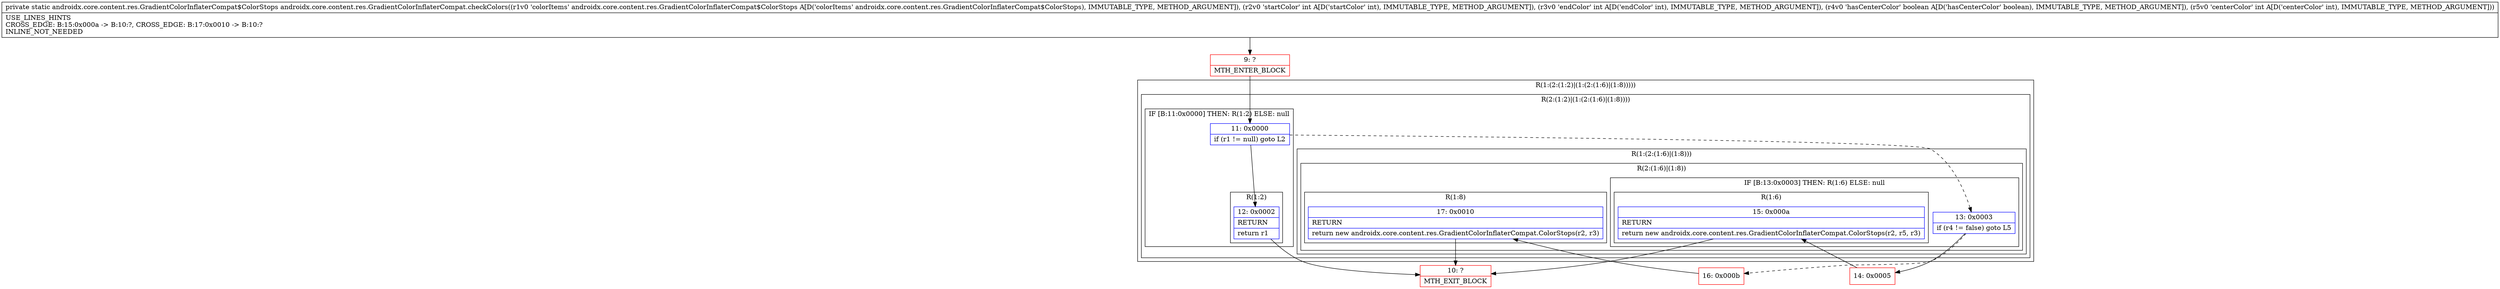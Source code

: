 digraph "CFG forandroidx.core.content.res.GradientColorInflaterCompat.checkColors(Landroidx\/core\/content\/res\/GradientColorInflaterCompat$ColorStops;IIZI)Landroidx\/core\/content\/res\/GradientColorInflaterCompat$ColorStops;" {
subgraph cluster_Region_1414068339 {
label = "R(1:(2:(1:2)|(1:(2:(1:6)|(1:8)))))";
node [shape=record,color=blue];
subgraph cluster_Region_1685645203 {
label = "R(2:(1:2)|(1:(2:(1:6)|(1:8))))";
node [shape=record,color=blue];
subgraph cluster_IfRegion_20769863 {
label = "IF [B:11:0x0000] THEN: R(1:2) ELSE: null";
node [shape=record,color=blue];
Node_11 [shape=record,label="{11\:\ 0x0000|if (r1 != null) goto L2\l}"];
subgraph cluster_Region_946745860 {
label = "R(1:2)";
node [shape=record,color=blue];
Node_12 [shape=record,label="{12\:\ 0x0002|RETURN\l|return r1\l}"];
}
}
subgraph cluster_Region_737599002 {
label = "R(1:(2:(1:6)|(1:8)))";
node [shape=record,color=blue];
subgraph cluster_Region_135389320 {
label = "R(2:(1:6)|(1:8))";
node [shape=record,color=blue];
subgraph cluster_IfRegion_1848212249 {
label = "IF [B:13:0x0003] THEN: R(1:6) ELSE: null";
node [shape=record,color=blue];
Node_13 [shape=record,label="{13\:\ 0x0003|if (r4 != false) goto L5\l}"];
subgraph cluster_Region_664701642 {
label = "R(1:6)";
node [shape=record,color=blue];
Node_15 [shape=record,label="{15\:\ 0x000a|RETURN\l|return new androidx.core.content.res.GradientColorInflaterCompat.ColorStops(r2, r5, r3)\l}"];
}
}
subgraph cluster_Region_973444653 {
label = "R(1:8)";
node [shape=record,color=blue];
Node_17 [shape=record,label="{17\:\ 0x0010|RETURN\l|return new androidx.core.content.res.GradientColorInflaterCompat.ColorStops(r2, r3)\l}"];
}
}
}
}
}
Node_9 [shape=record,color=red,label="{9\:\ ?|MTH_ENTER_BLOCK\l}"];
Node_10 [shape=record,color=red,label="{10\:\ ?|MTH_EXIT_BLOCK\l}"];
Node_14 [shape=record,color=red,label="{14\:\ 0x0005}"];
Node_16 [shape=record,color=red,label="{16\:\ 0x000b}"];
MethodNode[shape=record,label="{private static androidx.core.content.res.GradientColorInflaterCompat$ColorStops androidx.core.content.res.GradientColorInflaterCompat.checkColors((r1v0 'colorItems' androidx.core.content.res.GradientColorInflaterCompat$ColorStops A[D('colorItems' androidx.core.content.res.GradientColorInflaterCompat$ColorStops), IMMUTABLE_TYPE, METHOD_ARGUMENT]), (r2v0 'startColor' int A[D('startColor' int), IMMUTABLE_TYPE, METHOD_ARGUMENT]), (r3v0 'endColor' int A[D('endColor' int), IMMUTABLE_TYPE, METHOD_ARGUMENT]), (r4v0 'hasCenterColor' boolean A[D('hasCenterColor' boolean), IMMUTABLE_TYPE, METHOD_ARGUMENT]), (r5v0 'centerColor' int A[D('centerColor' int), IMMUTABLE_TYPE, METHOD_ARGUMENT]))  | USE_LINES_HINTS\lCROSS_EDGE: B:15:0x000a \-\> B:10:?, CROSS_EDGE: B:17:0x0010 \-\> B:10:?\lINLINE_NOT_NEEDED\l}"];
MethodNode -> Node_9;Node_11 -> Node_12;
Node_11 -> Node_13[style=dashed];
Node_12 -> Node_10;
Node_13 -> Node_14;
Node_13 -> Node_16[style=dashed];
Node_15 -> Node_10;
Node_17 -> Node_10;
Node_9 -> Node_11;
Node_14 -> Node_15;
Node_16 -> Node_17;
}

